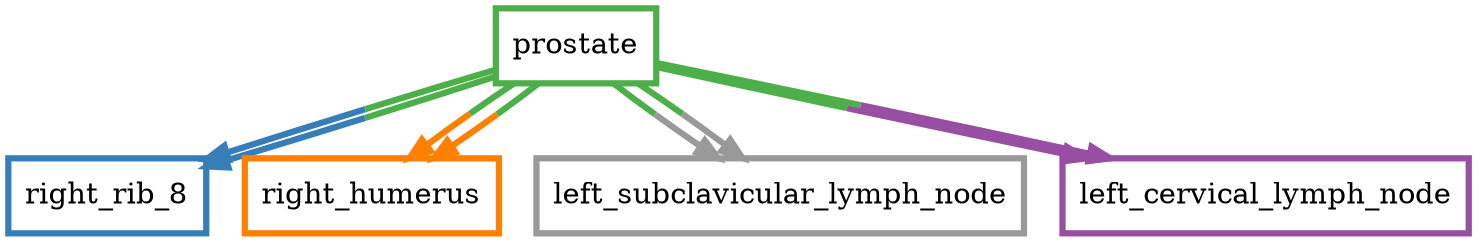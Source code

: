 digraph barS {
	{
		rank=same
	2 [shape=box,penwidth=3,colorscheme=set19,color=3,label="prostate"]
	}
	{
		rank=same
		4 [shape=box,penwidth=3,colorscheme=set19,color=2,label="right_rib_8"]
		3 [shape=box,penwidth=3,colorscheme=set19,color=5,label="right_humerus"]
		1 [shape=box,penwidth=3,colorscheme=set19,color=9,label="left_subclavicular_lymph_node"]
		0 [shape=box,penwidth=3,colorscheme=set19,color=4,label="left_cervical_lymph_node"]
	}
	2 -> 0 [penwidth=3,colorscheme=set19,color="3;0.5:4"]
	2 -> 3 [penwidth=3,colorscheme=set19,color="3;0.5:5"]
	2 -> 4 [penwidth=3,colorscheme=set19,color="3;0.5:2"]
	2 -> 4 [penwidth=3,colorscheme=set19,color="3;0.5:2"]
	2 -> 3 [penwidth=3,colorscheme=set19,color="3;0.5:5"]
	2 -> 1 [penwidth=3,colorscheme=set19,color="3;0.5:9"]
	2 -> 0 [penwidth=3,colorscheme=set19,color="3;0.5:4"]
	2 -> 1 [penwidth=3,colorscheme=set19,color="3;0.5:9"]
}
